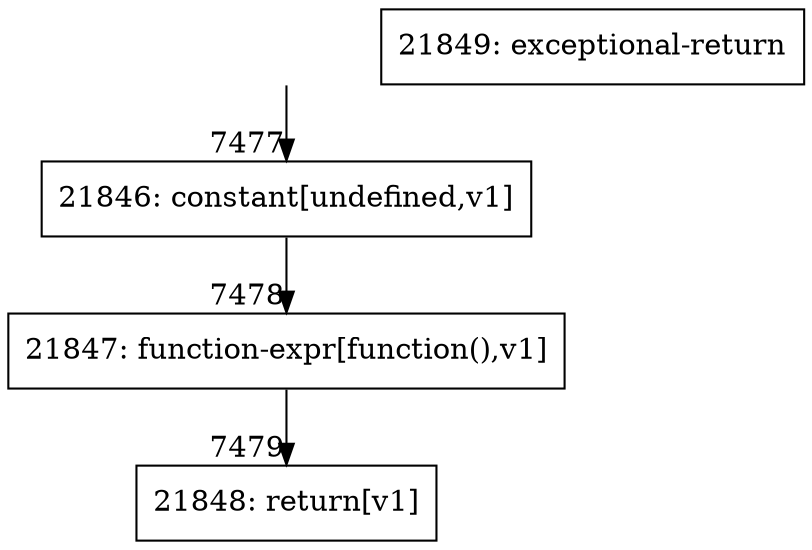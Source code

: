 digraph {
rankdir="TD"
BB_entry483[shape=none,label=""];
BB_entry483 -> BB7477 [tailport=s, headport=n, headlabel="    7477"]
BB7477 [shape=record label="{21846: constant[undefined,v1]}" ] 
BB7477 -> BB7478 [tailport=s, headport=n, headlabel="      7478"]
BB7478 [shape=record label="{21847: function-expr[function(),v1]}" ] 
BB7478 -> BB7479 [tailport=s, headport=n, headlabel="      7479"]
BB7479 [shape=record label="{21848: return[v1]}" ] 
BB7480 [shape=record label="{21849: exceptional-return}" ] 
}
